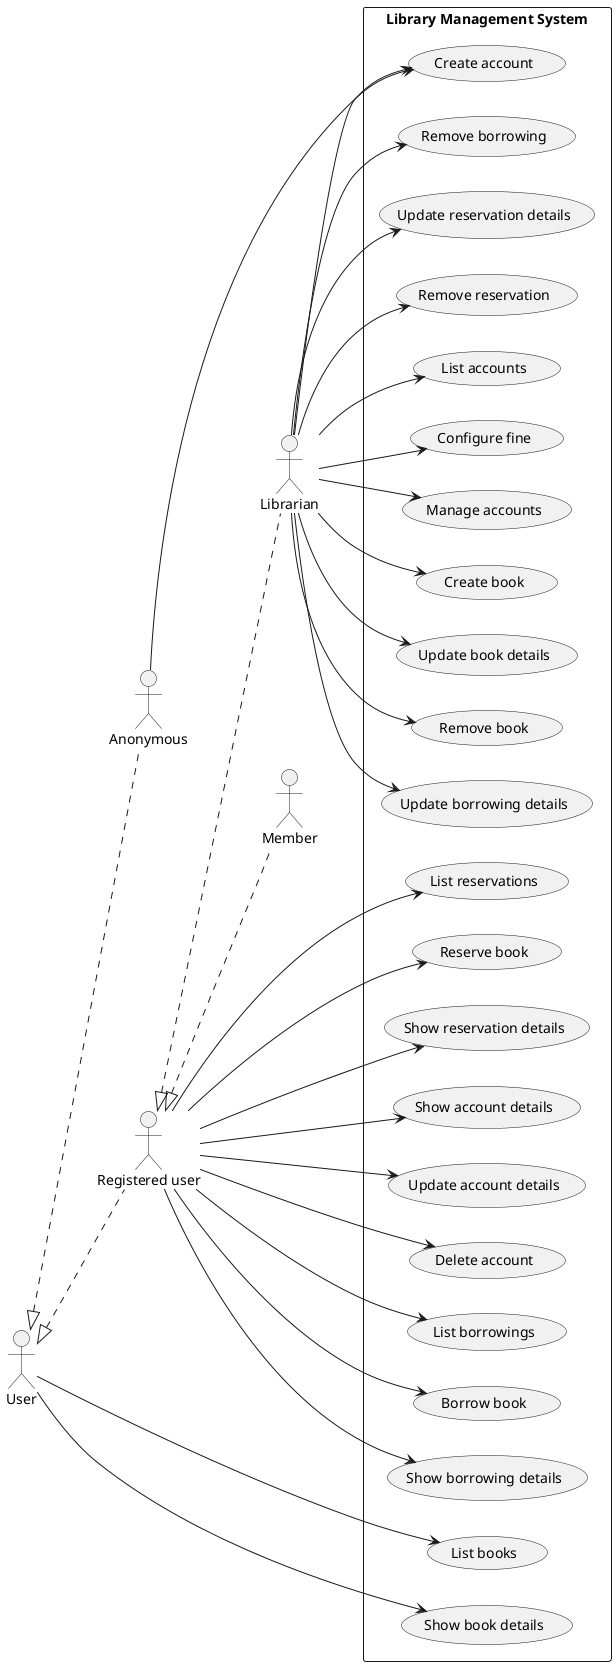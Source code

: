 @startuml

left to right direction

actor Librarian
actor Member
actor Anonymous
actor User
actor "Registered user"

"Registered user" <|.. Librarian
"Registered user" <|.. Member
User <|.. "Registered user"
User <|.. Anonymous

rectangle "Library Management System" {

  usecase "List reservations"
  usecase "Reserve book"
  usecase "Show reservation details"
  usecase "Update reservation details"
  usecase "Remove reservation"

  usecase "List accounts"
  usecase "Create account"
  usecase "Show account details"
  usecase "Update account details"
  usecase "Delete account"
  usecase "Manage accounts"

  usecase "List books"
  usecase "Create book"
  usecase "Show book details"
  usecase "Update book details"
  usecase "Remove book"

  usecase "List borrowings"
  usecase "Borrow book"
  usecase "Show borrowing details"
  usecase "Update borrowing details"
  usecase "Remove borrowing"

  usecase "Configure fine"


}

Anonymous --> "Create account"

User --> "List books"
User --> "Show book details"

Librarian --> "Update reservation details"
Librarian --> "Remove reservation"
Librarian --> "List accounts"
Librarian --> "Create account"
Librarian --> "Manage accounts"
Librarian --> "Create book"
Librarian --> "Remove book"
Librarian --> "Update book details"
Librarian --> "Configure fine"
Librarian --> "Update borrowing details"
Librarian --> "Remove borrowing"

"Registered user" --> "List reservations"
"Registered user" --> "Reserve book"
"Registered user" --> "Show reservation details"
"Registered user" --> "Show account details"
"Registered user" --> "Update account details"
"Registered user" --> "Delete account"
"Registered user" --> "List borrowings"
"Registered user" --> "Borrow book"
"Registered user" --> "Show borrowing details"


@enduml